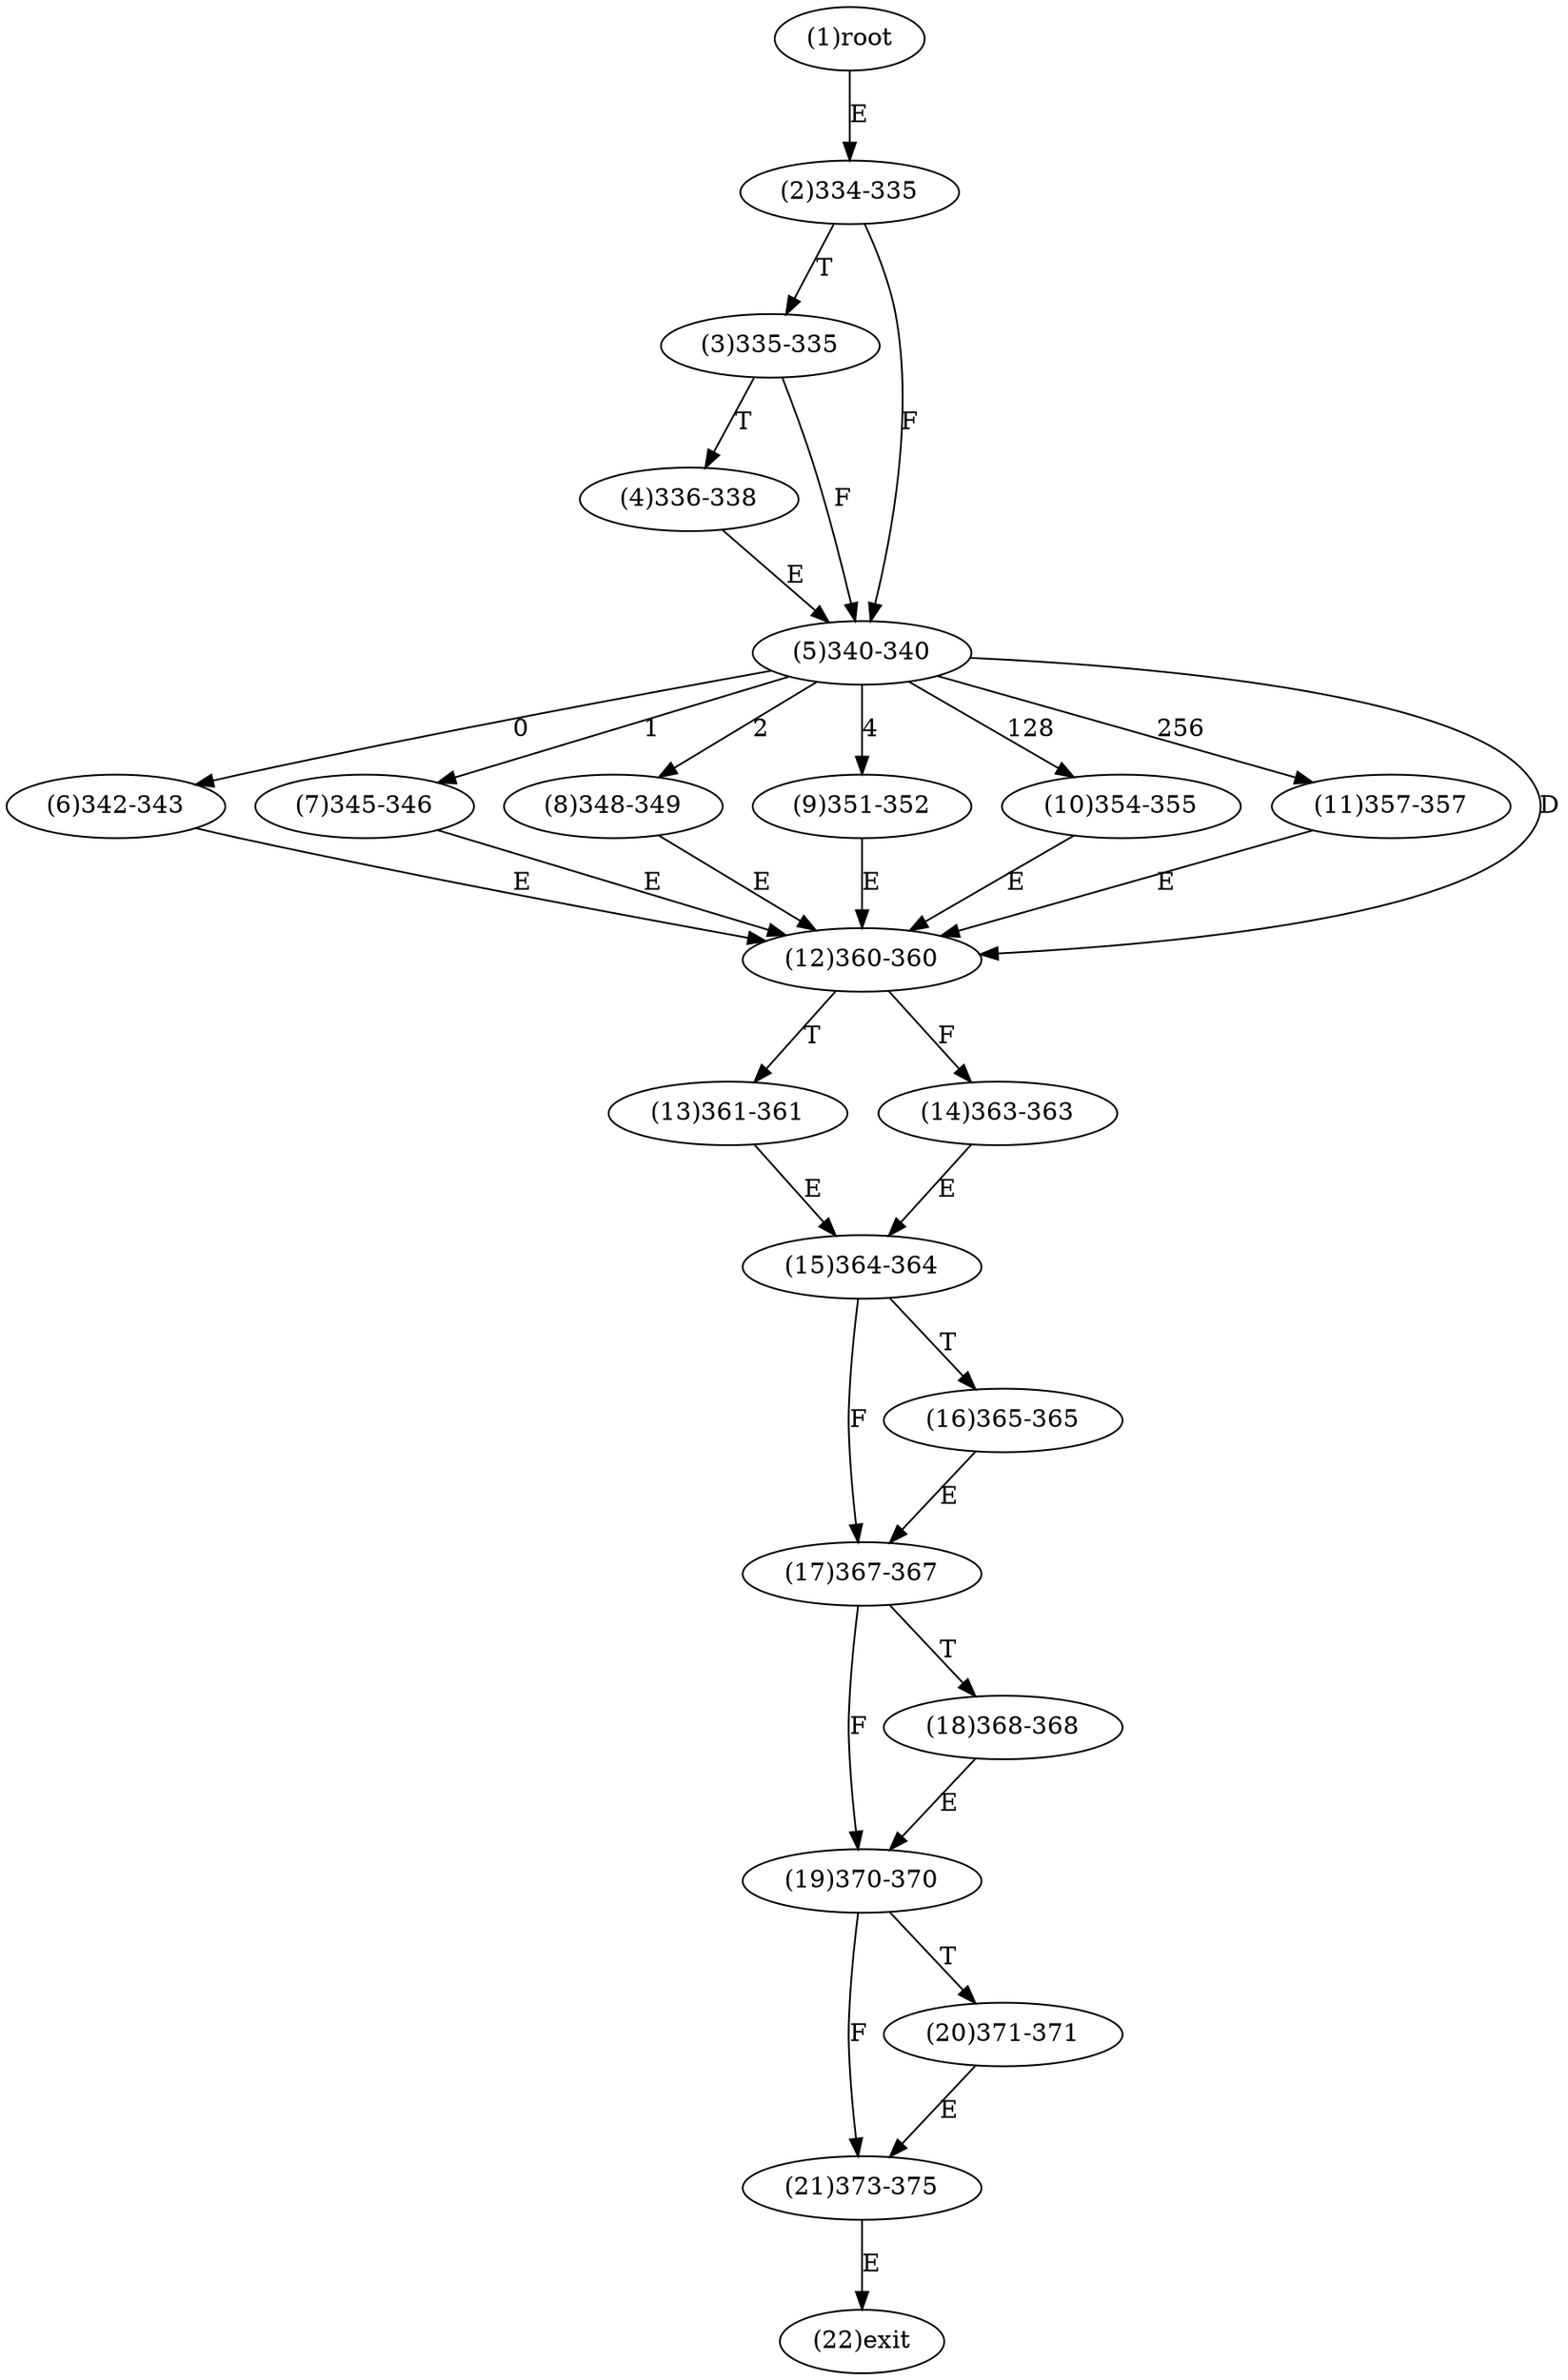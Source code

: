 digraph "" { 
1[ label="(1)root"];
2[ label="(2)334-335"];
3[ label="(3)335-335"];
4[ label="(4)336-338"];
5[ label="(5)340-340"];
6[ label="(6)342-343"];
7[ label="(7)345-346"];
8[ label="(8)348-349"];
9[ label="(9)351-352"];
10[ label="(10)354-355"];
11[ label="(11)357-357"];
12[ label="(12)360-360"];
13[ label="(13)361-361"];
14[ label="(14)363-363"];
15[ label="(15)364-364"];
17[ label="(17)367-367"];
16[ label="(16)365-365"];
19[ label="(19)370-370"];
18[ label="(18)368-368"];
21[ label="(21)373-375"];
20[ label="(20)371-371"];
22[ label="(22)exit"];
1->2[ label="E"];
2->5[ label="F"];
2->3[ label="T"];
3->5[ label="F"];
3->4[ label="T"];
4->5[ label="E"];
5->6[ label="0"];
5->7[ label="1"];
5->8[ label="2"];
5->9[ label="4"];
5->10[ label="128"];
5->11[ label="256"];
5->12[ label="D"];
6->12[ label="E"];
7->12[ label="E"];
8->12[ label="E"];
9->12[ label="E"];
10->12[ label="E"];
11->12[ label="E"];
12->14[ label="F"];
12->13[ label="T"];
13->15[ label="E"];
14->15[ label="E"];
15->17[ label="F"];
15->16[ label="T"];
16->17[ label="E"];
17->19[ label="F"];
17->18[ label="T"];
18->19[ label="E"];
19->21[ label="F"];
19->20[ label="T"];
20->21[ label="E"];
21->22[ label="E"];
}